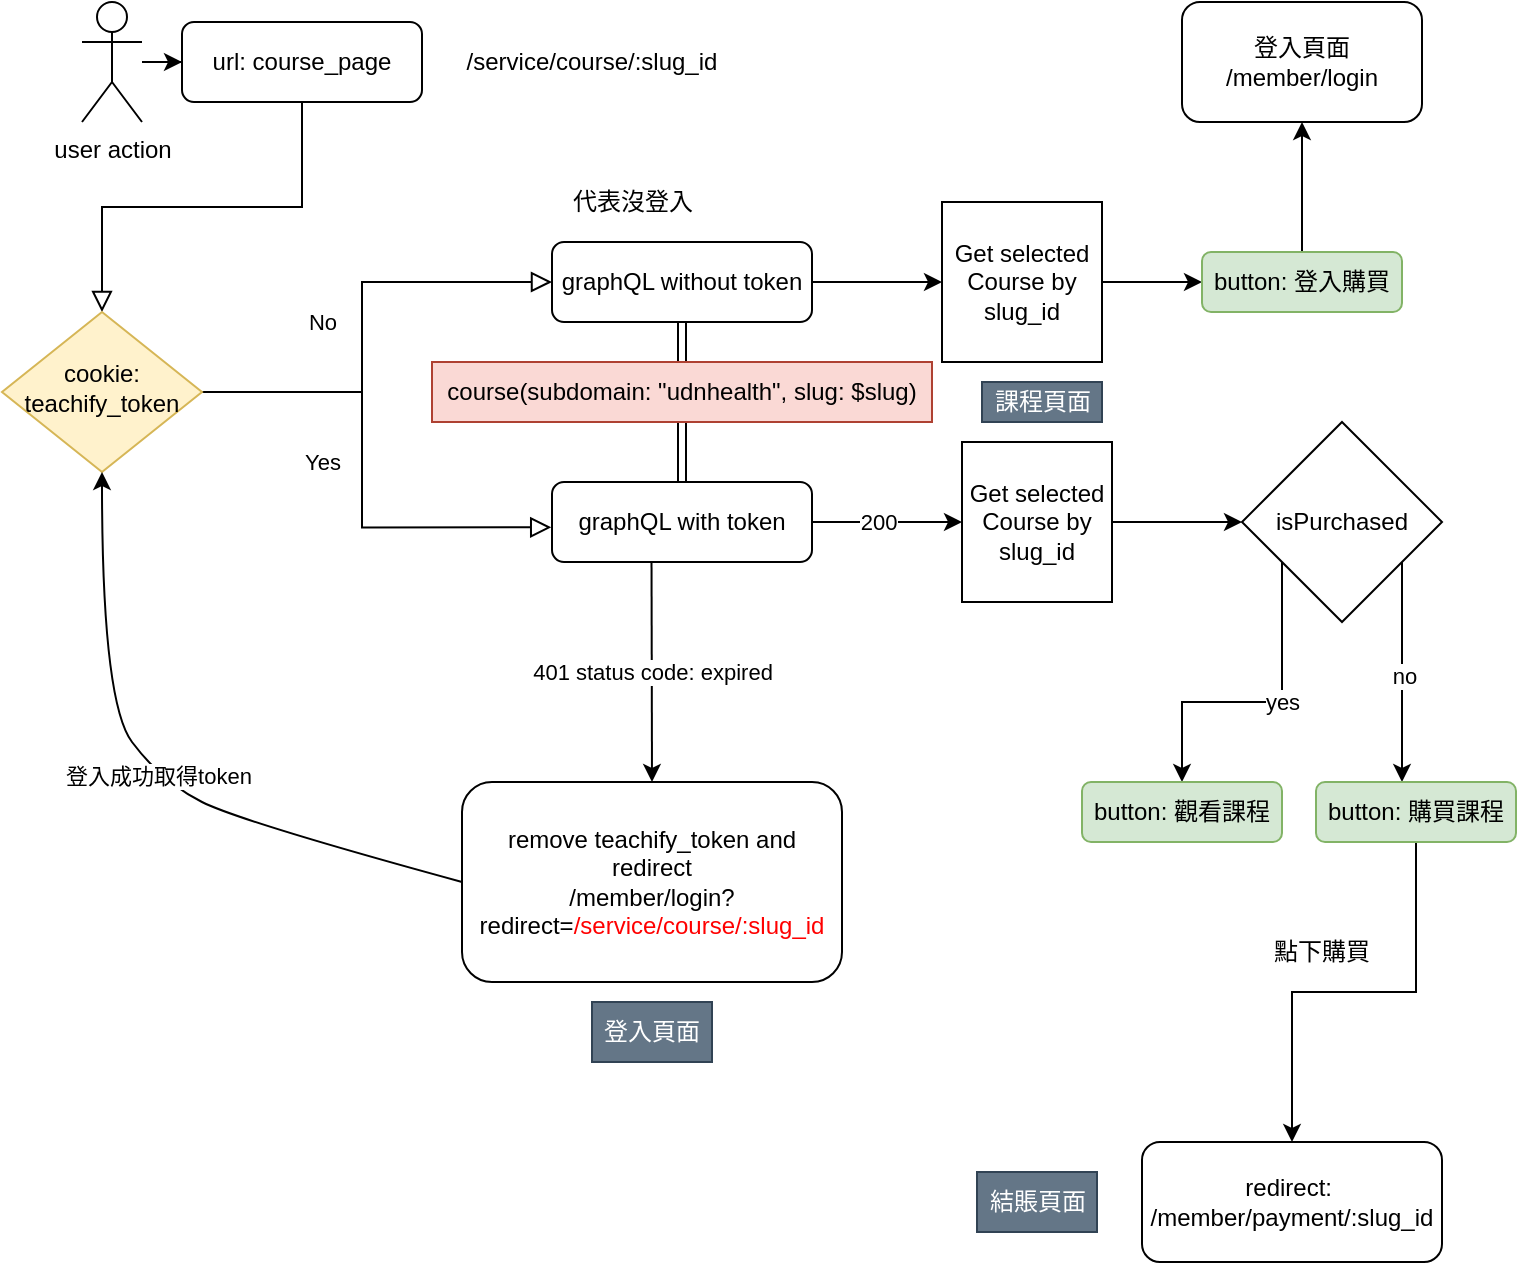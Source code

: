 <mxfile version="17.5.0" type="github">
  <diagram id="C5RBs43oDa-KdzZeNtuy" name="Page-1">
    <mxGraphModel dx="1185" dy="628" grid="1" gridSize="10" guides="1" tooltips="1" connect="1" arrows="1" fold="1" page="1" pageScale="1" pageWidth="827" pageHeight="1169" math="0" shadow="0">
      <root>
        <mxCell id="WIyWlLk6GJQsqaUBKTNV-0" />
        <mxCell id="WIyWlLk6GJQsqaUBKTNV-1" parent="WIyWlLk6GJQsqaUBKTNV-0" />
        <mxCell id="WIyWlLk6GJQsqaUBKTNV-2" value="" style="rounded=0;html=1;jettySize=auto;orthogonalLoop=1;fontSize=11;endArrow=block;endFill=0;endSize=8;strokeWidth=1;shadow=0;labelBackgroundColor=none;edgeStyle=orthogonalEdgeStyle;" parent="WIyWlLk6GJQsqaUBKTNV-1" source="WIyWlLk6GJQsqaUBKTNV-3" target="WIyWlLk6GJQsqaUBKTNV-6" edge="1">
          <mxGeometry relative="1" as="geometry" />
        </mxCell>
        <mxCell id="WIyWlLk6GJQsqaUBKTNV-3" value="url: course_page" style="rounded=1;whiteSpace=wrap;html=1;fontSize=12;glass=0;strokeWidth=1;shadow=0;" parent="WIyWlLk6GJQsqaUBKTNV-1" vertex="1">
          <mxGeometry x="160" y="80" width="120" height="40" as="geometry" />
        </mxCell>
        <mxCell id="WIyWlLk6GJQsqaUBKTNV-4" value="Yes" style="rounded=0;html=1;jettySize=auto;orthogonalLoop=1;fontSize=11;endArrow=block;endFill=0;endSize=8;strokeWidth=1;shadow=0;labelBackgroundColor=none;edgeStyle=orthogonalEdgeStyle;entryX=-0.003;entryY=0.567;entryDx=0;entryDy=0;entryPerimeter=0;" parent="WIyWlLk6GJQsqaUBKTNV-1" source="WIyWlLk6GJQsqaUBKTNV-6" target="X5-AiLe9VOl4MUnoSrG--8" edge="1">
          <mxGeometry x="-0.051" y="-20" relative="1" as="geometry">
            <mxPoint as="offset" />
            <mxPoint x="140" y="350" as="targetPoint" />
            <Array as="points">
              <mxPoint x="250" y="265" />
              <mxPoint x="250" y="333" />
            </Array>
          </mxGeometry>
        </mxCell>
        <mxCell id="WIyWlLk6GJQsqaUBKTNV-5" value="No" style="edgeStyle=orthogonalEdgeStyle;rounded=0;html=1;jettySize=auto;orthogonalLoop=1;fontSize=11;endArrow=block;endFill=0;endSize=8;strokeWidth=1;shadow=0;labelBackgroundColor=none;" parent="WIyWlLk6GJQsqaUBKTNV-1" source="WIyWlLk6GJQsqaUBKTNV-6" target="WIyWlLk6GJQsqaUBKTNV-7" edge="1">
          <mxGeometry x="0.0" y="20" relative="1" as="geometry">
            <mxPoint as="offset" />
            <Array as="points">
              <mxPoint x="250" y="265" />
              <mxPoint x="250" y="210" />
            </Array>
          </mxGeometry>
        </mxCell>
        <mxCell id="WIyWlLk6GJQsqaUBKTNV-6" value="cookie: teachify_token" style="rhombus;whiteSpace=wrap;html=1;shadow=0;fontFamily=Helvetica;fontSize=12;align=center;strokeWidth=1;spacing=6;spacingTop=-4;fillColor=#fff2cc;strokeColor=#d6b656;" parent="WIyWlLk6GJQsqaUBKTNV-1" vertex="1">
          <mxGeometry x="70" y="225" width="100" height="80" as="geometry" />
        </mxCell>
        <mxCell id="WIyWlLk6GJQsqaUBKTNV-7" value="graphQL without token" style="rounded=1;whiteSpace=wrap;html=1;fontSize=12;glass=0;strokeWidth=1;shadow=0;" parent="WIyWlLk6GJQsqaUBKTNV-1" vertex="1">
          <mxGeometry x="345" y="190" width="130" height="40" as="geometry" />
        </mxCell>
        <mxCell id="X5-AiLe9VOl4MUnoSrG--2" value="/service/course/:slug_id" style="text;html=1;strokeColor=none;fillColor=none;align=center;verticalAlign=middle;whiteSpace=wrap;rounded=0;" vertex="1" parent="WIyWlLk6GJQsqaUBKTNV-1">
          <mxGeometry x="290" y="85" width="150" height="30" as="geometry" />
        </mxCell>
        <mxCell id="X5-AiLe9VOl4MUnoSrG--6" value="" style="endArrow=classic;html=1;rounded=0;exitX=1;exitY=0.5;exitDx=0;exitDy=0;" edge="1" parent="WIyWlLk6GJQsqaUBKTNV-1" source="WIyWlLk6GJQsqaUBKTNV-7" target="X5-AiLe9VOl4MUnoSrG--7">
          <mxGeometry width="50" height="50" relative="1" as="geometry">
            <mxPoint x="470" y="210" as="sourcePoint" />
            <mxPoint x="520" y="210" as="targetPoint" />
          </mxGeometry>
        </mxCell>
        <mxCell id="X5-AiLe9VOl4MUnoSrG--13" value="" style="edgeStyle=orthogonalEdgeStyle;rounded=0;orthogonalLoop=1;jettySize=auto;html=1;" edge="1" parent="WIyWlLk6GJQsqaUBKTNV-1" source="X5-AiLe9VOl4MUnoSrG--7" target="X5-AiLe9VOl4MUnoSrG--12">
          <mxGeometry relative="1" as="geometry" />
        </mxCell>
        <mxCell id="X5-AiLe9VOl4MUnoSrG--7" value="Get selected Course by slug_id" style="whiteSpace=wrap;html=1;aspect=fixed;" vertex="1" parent="WIyWlLk6GJQsqaUBKTNV-1">
          <mxGeometry x="540" y="170" width="80" height="80" as="geometry" />
        </mxCell>
        <mxCell id="X5-AiLe9VOl4MUnoSrG--25" value="" style="edgeStyle=orthogonalEdgeStyle;rounded=0;orthogonalLoop=1;jettySize=auto;html=1;" edge="1" parent="WIyWlLk6GJQsqaUBKTNV-1" source="X5-AiLe9VOl4MUnoSrG--8" target="X5-AiLe9VOl4MUnoSrG--24">
          <mxGeometry relative="1" as="geometry" />
        </mxCell>
        <mxCell id="X5-AiLe9VOl4MUnoSrG--26" value="200" style="edgeLabel;html=1;align=center;verticalAlign=middle;resizable=0;points=[];" vertex="1" connectable="0" parent="X5-AiLe9VOl4MUnoSrG--25">
          <mxGeometry x="-0.133" relative="1" as="geometry">
            <mxPoint as="offset" />
          </mxGeometry>
        </mxCell>
        <mxCell id="X5-AiLe9VOl4MUnoSrG--8" value="graphQL with token" style="rounded=1;whiteSpace=wrap;html=1;fontSize=12;glass=0;strokeWidth=1;shadow=0;" vertex="1" parent="WIyWlLk6GJQsqaUBKTNV-1">
          <mxGeometry x="345" y="310" width="130" height="40" as="geometry" />
        </mxCell>
        <mxCell id="X5-AiLe9VOl4MUnoSrG--10" value="401 status code: expired" style="endArrow=classic;html=1;rounded=0;entryX=0.5;entryY=0;entryDx=0;entryDy=0;" edge="1" parent="WIyWlLk6GJQsqaUBKTNV-1" target="X5-AiLe9VOl4MUnoSrG--11">
          <mxGeometry width="50" height="50" relative="1" as="geometry">
            <mxPoint x="394.76" y="350" as="sourcePoint" />
            <mxPoint x="395" y="410" as="targetPoint" />
          </mxGeometry>
        </mxCell>
        <mxCell id="X5-AiLe9VOl4MUnoSrG--11" value="remove teachify_token and&lt;br&gt;redirect&lt;br&gt;/member/login?redirect=&lt;font color=&quot;#ff0000&quot;&gt;/service/course/:slug_id&lt;/font&gt;" style="rounded=1;whiteSpace=wrap;html=1;" vertex="1" parent="WIyWlLk6GJQsqaUBKTNV-1">
          <mxGeometry x="300" y="460" width="190" height="100" as="geometry" />
        </mxCell>
        <mxCell id="X5-AiLe9VOl4MUnoSrG--54" value="" style="edgeStyle=orthogonalEdgeStyle;rounded=0;orthogonalLoop=1;jettySize=auto;html=1;" edge="1" parent="WIyWlLk6GJQsqaUBKTNV-1" source="X5-AiLe9VOl4MUnoSrG--12" target="X5-AiLe9VOl4MUnoSrG--53">
          <mxGeometry relative="1" as="geometry" />
        </mxCell>
        <mxCell id="X5-AiLe9VOl4MUnoSrG--12" value="button: 登入購買" style="rounded=1;whiteSpace=wrap;html=1;fillColor=#d5e8d4;strokeColor=#82b366;" vertex="1" parent="WIyWlLk6GJQsqaUBKTNV-1">
          <mxGeometry x="670" y="195" width="100" height="30" as="geometry" />
        </mxCell>
        <mxCell id="X5-AiLe9VOl4MUnoSrG--17" value="" style="edgeStyle=orthogonalEdgeStyle;rounded=0;orthogonalLoop=1;jettySize=auto;html=1;strokeColor=none;" edge="1" parent="WIyWlLk6GJQsqaUBKTNV-1" source="X5-AiLe9VOl4MUnoSrG--14" target="X5-AiLe9VOl4MUnoSrG--7">
          <mxGeometry relative="1" as="geometry">
            <Array as="points">
              <mxPoint x="520" y="170" />
              <mxPoint x="520" y="170" />
            </Array>
          </mxGeometry>
        </mxCell>
        <mxCell id="X5-AiLe9VOl4MUnoSrG--14" value="課程頁面" style="text;html=1;align=center;verticalAlign=middle;resizable=0;points=[];autosize=1;strokeColor=#314354;fillColor=#647687;fontColor=#ffffff;" vertex="1" parent="WIyWlLk6GJQsqaUBKTNV-1">
          <mxGeometry x="560" y="260" width="60" height="20" as="geometry" />
        </mxCell>
        <mxCell id="X5-AiLe9VOl4MUnoSrG--16" value="" style="edgeStyle=orthogonalEdgeStyle;rounded=0;orthogonalLoop=1;jettySize=auto;html=1;strokeColor=none;" edge="1" parent="WIyWlLk6GJQsqaUBKTNV-1" source="X5-AiLe9VOl4MUnoSrG--15" target="WIyWlLk6GJQsqaUBKTNV-7">
          <mxGeometry relative="1" as="geometry" />
        </mxCell>
        <mxCell id="X5-AiLe9VOl4MUnoSrG--15" value="代表沒登入" style="text;html=1;align=center;verticalAlign=middle;resizable=0;points=[];autosize=1;strokeColor=none;fillColor=none;" vertex="1" parent="WIyWlLk6GJQsqaUBKTNV-1">
          <mxGeometry x="345" y="160" width="80" height="20" as="geometry" />
        </mxCell>
        <mxCell id="X5-AiLe9VOl4MUnoSrG--19" value="" style="edgeStyle=orthogonalEdgeStyle;rounded=0;orthogonalLoop=1;jettySize=auto;html=1;" edge="1" parent="WIyWlLk6GJQsqaUBKTNV-1" source="X5-AiLe9VOl4MUnoSrG--18" target="WIyWlLk6GJQsqaUBKTNV-3">
          <mxGeometry relative="1" as="geometry" />
        </mxCell>
        <mxCell id="X5-AiLe9VOl4MUnoSrG--18" value="user action" style="shape=umlActor;verticalLabelPosition=bottom;verticalAlign=top;html=1;outlineConnect=0;" vertex="1" parent="WIyWlLk6GJQsqaUBKTNV-1">
          <mxGeometry x="110" y="70" width="30" height="60" as="geometry" />
        </mxCell>
        <mxCell id="X5-AiLe9VOl4MUnoSrG--22" value="" style="edgeStyle=orthogonalEdgeStyle;rounded=0;orthogonalLoop=1;jettySize=auto;html=1;shape=link;" edge="1" parent="WIyWlLk6GJQsqaUBKTNV-1" source="X5-AiLe9VOl4MUnoSrG--20" target="X5-AiLe9VOl4MUnoSrG--8">
          <mxGeometry relative="1" as="geometry" />
        </mxCell>
        <mxCell id="X5-AiLe9VOl4MUnoSrG--23" value="" style="edgeStyle=orthogonalEdgeStyle;shape=link;rounded=0;orthogonalLoop=1;jettySize=auto;html=1;" edge="1" parent="WIyWlLk6GJQsqaUBKTNV-1" source="X5-AiLe9VOl4MUnoSrG--20">
          <mxGeometry relative="1" as="geometry">
            <mxPoint x="410" y="230" as="targetPoint" />
          </mxGeometry>
        </mxCell>
        <mxCell id="X5-AiLe9VOl4MUnoSrG--20" value="course(subdomain: &quot;udnhealth&quot;, slug: $slug)" style="text;html=1;strokeColor=#ae4132;fillColor=#fad9d5;align=center;verticalAlign=middle;whiteSpace=wrap;rounded=0;" vertex="1" parent="WIyWlLk6GJQsqaUBKTNV-1">
          <mxGeometry x="285" y="250" width="250" height="30" as="geometry" />
        </mxCell>
        <mxCell id="X5-AiLe9VOl4MUnoSrG--31" style="edgeStyle=orthogonalEdgeStyle;rounded=0;orthogonalLoop=1;jettySize=auto;html=1;entryX=0;entryY=0.5;entryDx=0;entryDy=0;" edge="1" parent="WIyWlLk6GJQsqaUBKTNV-1" source="X5-AiLe9VOl4MUnoSrG--24" target="X5-AiLe9VOl4MUnoSrG--30">
          <mxGeometry relative="1" as="geometry" />
        </mxCell>
        <mxCell id="X5-AiLe9VOl4MUnoSrG--24" value="Get selected Course by slug_id" style="rounded=0;whiteSpace=wrap;html=1;fontSize=12;glass=0;strokeWidth=1;shadow=0;" vertex="1" parent="WIyWlLk6GJQsqaUBKTNV-1">
          <mxGeometry x="550" y="290" width="75" height="80" as="geometry" />
        </mxCell>
        <mxCell id="X5-AiLe9VOl4MUnoSrG--33" value="yes" style="edgeStyle=orthogonalEdgeStyle;rounded=0;orthogonalLoop=1;jettySize=auto;html=1;entryX=0.5;entryY=0;entryDx=0;entryDy=0;entryPerimeter=0;" edge="1" parent="WIyWlLk6GJQsqaUBKTNV-1" source="X5-AiLe9VOl4MUnoSrG--30" target="X5-AiLe9VOl4MUnoSrG--34">
          <mxGeometry x="-0.125" relative="1" as="geometry">
            <mxPoint x="640.029" y="490" as="targetPoint" />
            <Array as="points">
              <mxPoint x="710" y="420" />
              <mxPoint x="660" y="420" />
            </Array>
            <mxPoint as="offset" />
          </mxGeometry>
        </mxCell>
        <mxCell id="X5-AiLe9VOl4MUnoSrG--47" value="" style="edgeStyle=orthogonalEdgeStyle;rounded=0;orthogonalLoop=1;jettySize=auto;html=1;" edge="1" parent="WIyWlLk6GJQsqaUBKTNV-1" source="X5-AiLe9VOl4MUnoSrG--30" target="X5-AiLe9VOl4MUnoSrG--38">
          <mxGeometry relative="1" as="geometry">
            <Array as="points">
              <mxPoint x="770" y="430" />
              <mxPoint x="770" y="430" />
            </Array>
          </mxGeometry>
        </mxCell>
        <mxCell id="X5-AiLe9VOl4MUnoSrG--48" value="no" style="edgeLabel;html=1;align=center;verticalAlign=middle;resizable=0;points=[];" vertex="1" connectable="0" parent="X5-AiLe9VOl4MUnoSrG--47">
          <mxGeometry x="0.032" y="1" relative="1" as="geometry">
            <mxPoint as="offset" />
          </mxGeometry>
        </mxCell>
        <mxCell id="X5-AiLe9VOl4MUnoSrG--30" value="isPurchased" style="rhombus;whiteSpace=wrap;html=1;rounded=0;glass=0;" vertex="1" parent="WIyWlLk6GJQsqaUBKTNV-1">
          <mxGeometry x="690" y="280" width="100" height="100" as="geometry" />
        </mxCell>
        <mxCell id="X5-AiLe9VOl4MUnoSrG--34" value="button: 觀看課程" style="rounded=1;whiteSpace=wrap;html=1;fillColor=#d5e8d4;strokeColor=#82b366;" vertex="1" parent="WIyWlLk6GJQsqaUBKTNV-1">
          <mxGeometry x="610" y="460" width="100" height="30" as="geometry" />
        </mxCell>
        <mxCell id="X5-AiLe9VOl4MUnoSrG--41" value="" style="edgeStyle=orthogonalEdgeStyle;rounded=0;orthogonalLoop=1;jettySize=auto;html=1;" edge="1" parent="WIyWlLk6GJQsqaUBKTNV-1" source="X5-AiLe9VOl4MUnoSrG--38" target="X5-AiLe9VOl4MUnoSrG--40">
          <mxGeometry relative="1" as="geometry" />
        </mxCell>
        <mxCell id="X5-AiLe9VOl4MUnoSrG--38" value="button: 購買課程" style="rounded=1;whiteSpace=wrap;html=1;fillColor=#d5e8d4;strokeColor=#82b366;" vertex="1" parent="WIyWlLk6GJQsqaUBKTNV-1">
          <mxGeometry x="727" y="460" width="100" height="30" as="geometry" />
        </mxCell>
        <mxCell id="X5-AiLe9VOl4MUnoSrG--40" value="redirect:&amp;nbsp;&lt;br&gt;/member/payment/:slug_id" style="rounded=1;whiteSpace=wrap;html=1;glass=0;" vertex="1" parent="WIyWlLk6GJQsqaUBKTNV-1">
          <mxGeometry x="640" y="640" width="150" height="60" as="geometry" />
        </mxCell>
        <mxCell id="X5-AiLe9VOl4MUnoSrG--42" value="結賬頁面" style="text;html=1;strokeColor=#314354;fillColor=#647687;align=center;verticalAlign=middle;whiteSpace=wrap;rounded=0;glass=0;fontColor=#ffffff;" vertex="1" parent="WIyWlLk6GJQsqaUBKTNV-1">
          <mxGeometry x="557.5" y="655" width="60" height="30" as="geometry" />
        </mxCell>
        <mxCell id="X5-AiLe9VOl4MUnoSrG--43" value="點下購買" style="text;html=1;strokeColor=none;fillColor=none;align=center;verticalAlign=middle;whiteSpace=wrap;rounded=0;glass=0;" vertex="1" parent="WIyWlLk6GJQsqaUBKTNV-1">
          <mxGeometry x="700" y="530" width="60" height="30" as="geometry" />
        </mxCell>
        <mxCell id="X5-AiLe9VOl4MUnoSrG--50" value="登入成功取得token" style="curved=1;endArrow=classic;html=1;rounded=0;exitX=0;exitY=0.5;exitDx=0;exitDy=0;entryX=0.5;entryY=1;entryDx=0;entryDy=0;" edge="1" parent="WIyWlLk6GJQsqaUBKTNV-1" source="X5-AiLe9VOl4MUnoSrG--11" target="WIyWlLk6GJQsqaUBKTNV-6">
          <mxGeometry width="50" height="50" relative="1" as="geometry">
            <mxPoint x="364" y="600" as="sourcePoint" />
            <mxPoint x="90" y="330" as="targetPoint" />
            <Array as="points">
              <mxPoint x="190" y="480" />
              <mxPoint x="150" y="460" />
              <mxPoint x="120" y="420" />
            </Array>
          </mxGeometry>
        </mxCell>
        <mxCell id="X5-AiLe9VOl4MUnoSrG--52" value="登入頁面" style="text;html=1;strokeColor=#314354;fillColor=#647687;align=center;verticalAlign=middle;whiteSpace=wrap;rounded=0;glass=0;fontColor=#ffffff;" vertex="1" parent="WIyWlLk6GJQsqaUBKTNV-1">
          <mxGeometry x="365" y="570" width="60" height="30" as="geometry" />
        </mxCell>
        <mxCell id="X5-AiLe9VOl4MUnoSrG--53" value="登入頁面&lt;br&gt;/member/login" style="whiteSpace=wrap;html=1;rounded=1;" vertex="1" parent="WIyWlLk6GJQsqaUBKTNV-1">
          <mxGeometry x="660" y="70" width="120" height="60" as="geometry" />
        </mxCell>
      </root>
    </mxGraphModel>
  </diagram>
</mxfile>
